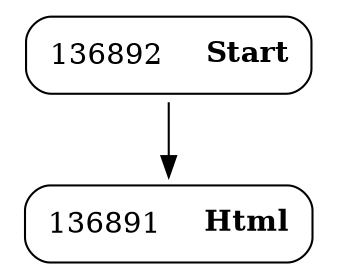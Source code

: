 digraph ast {
node [shape=none];
136891 [label=<<TABLE border='1' cellspacing='0' cellpadding='10' style='rounded' ><TR><TD border='0'>136891</TD><TD border='0'><B>Html</B></TD></TR></TABLE>>];
136892 [label=<<TABLE border='1' cellspacing='0' cellpadding='10' style='rounded' ><TR><TD border='0'>136892</TD><TD border='0'><B>Start</B></TD></TR></TABLE>>];
136892 -> 136891 [weight=2];
}
